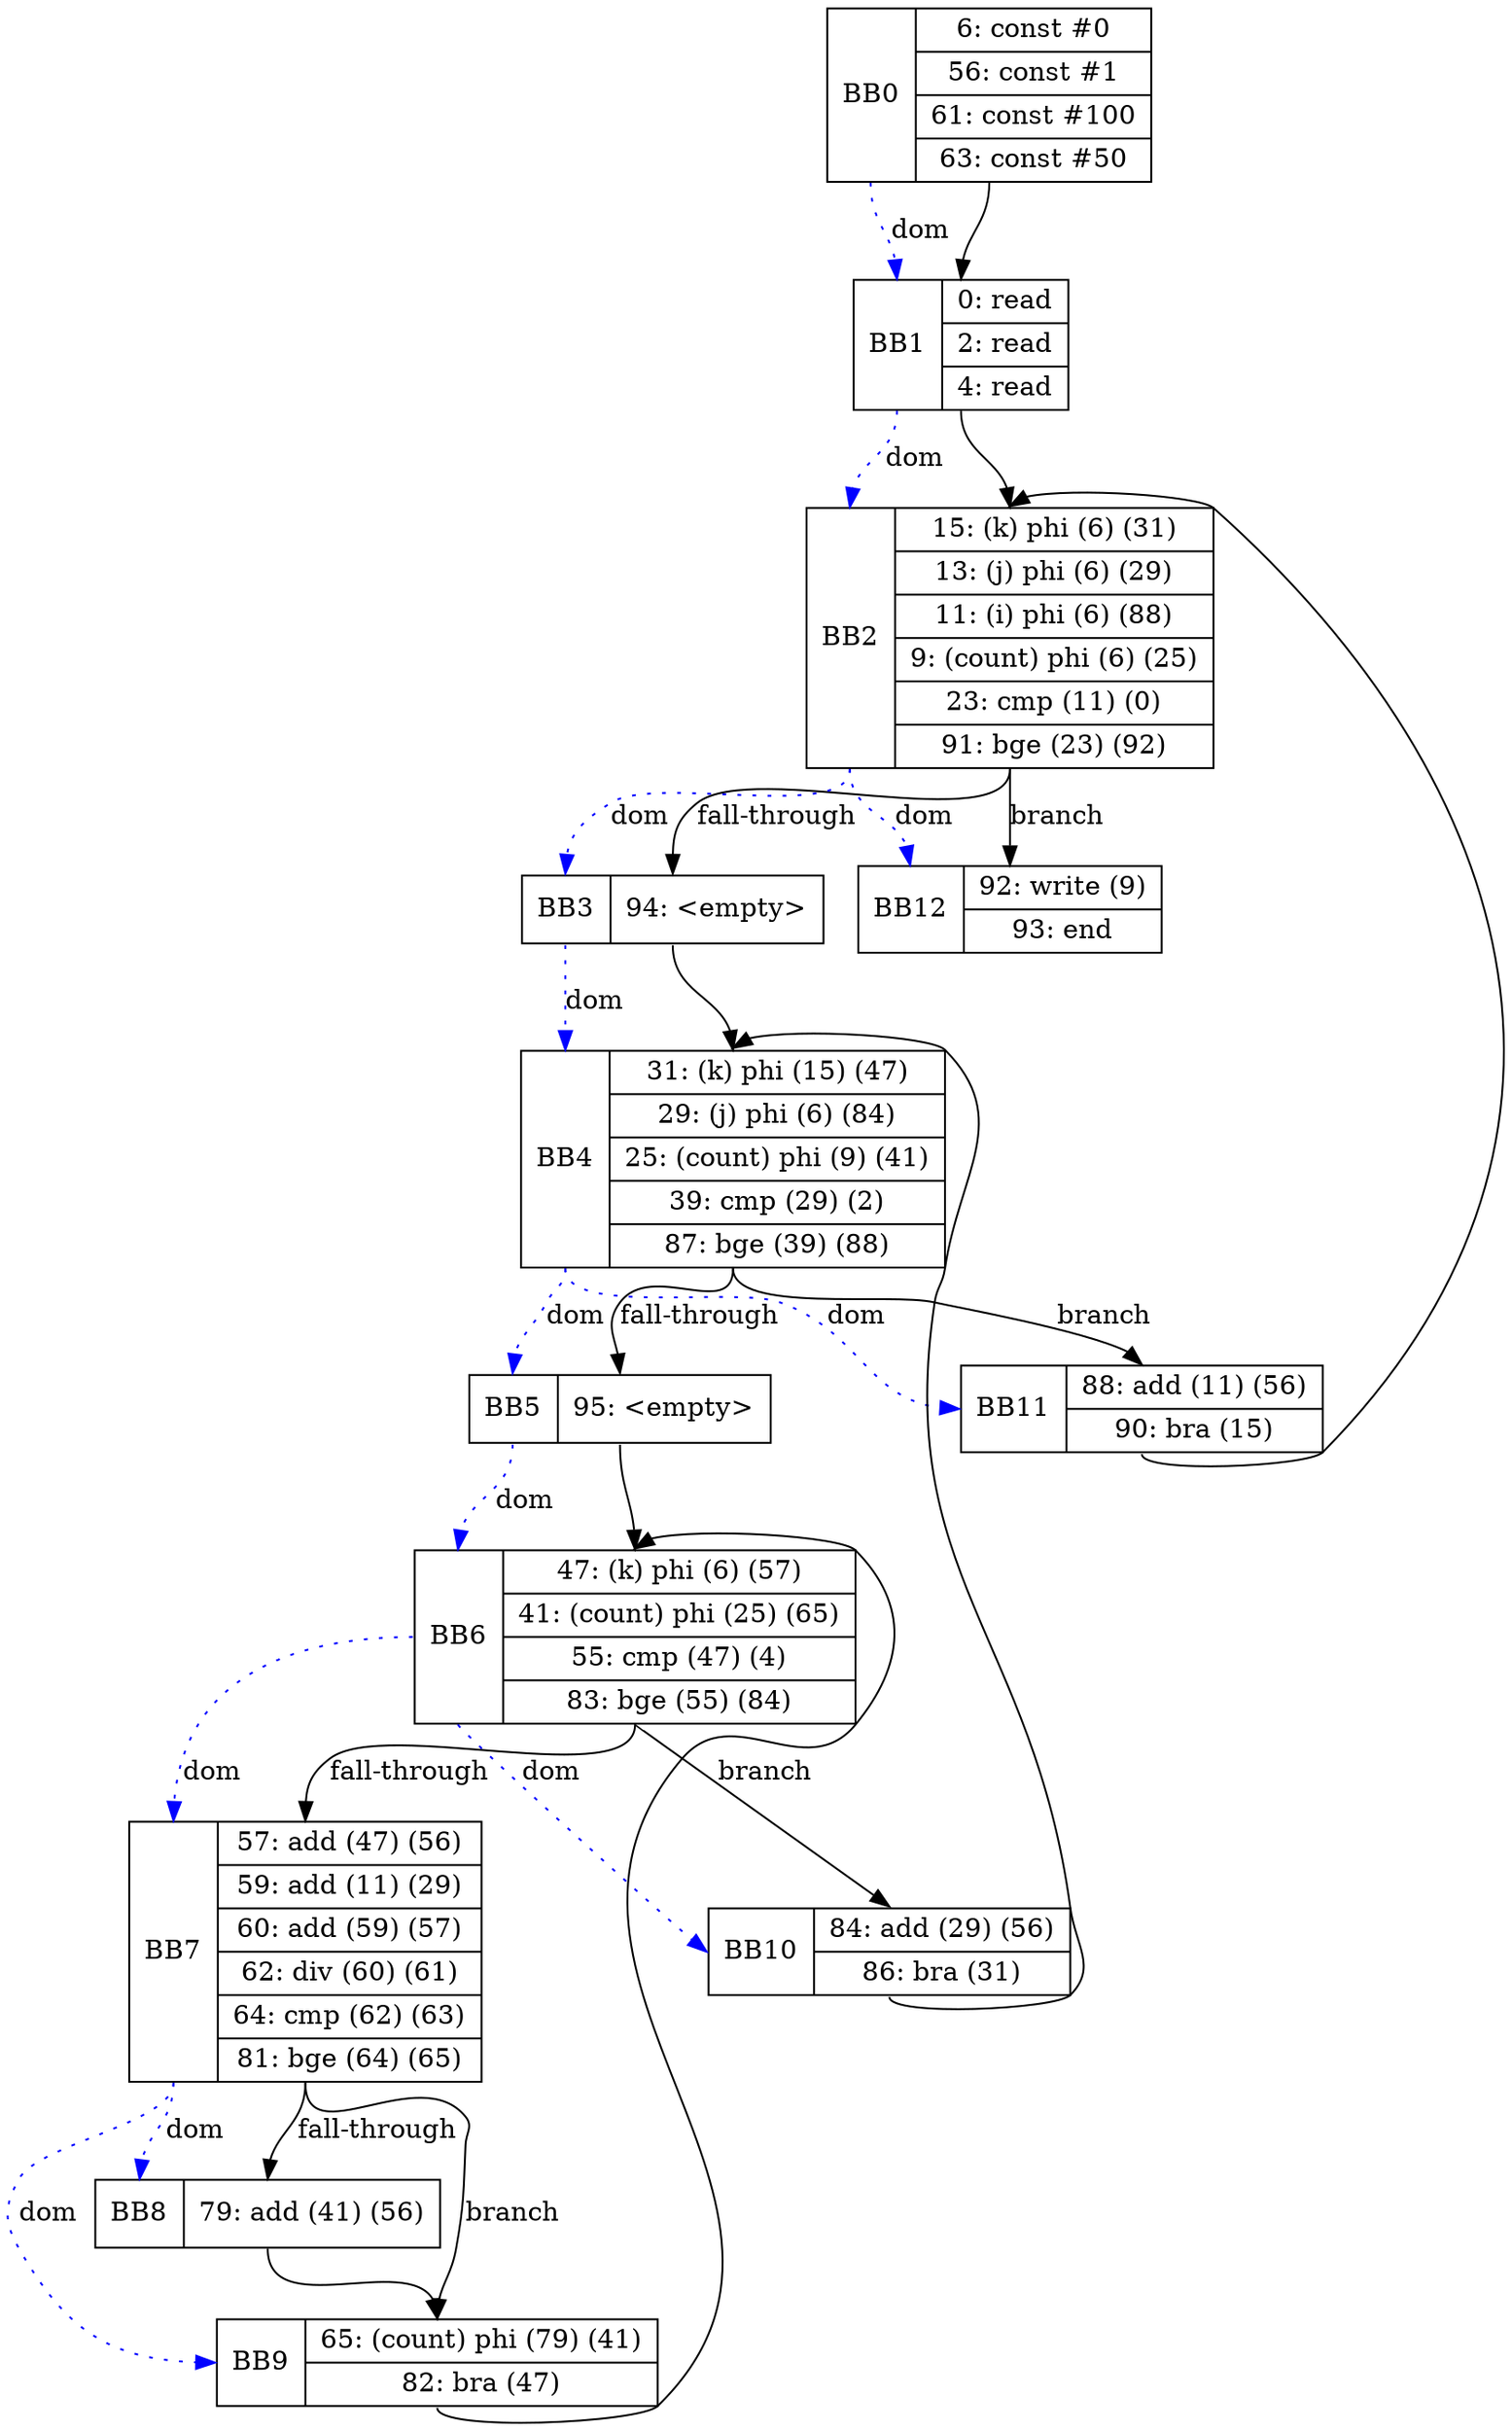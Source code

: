 digraph G {
	bb0 [shape=record, label="<b>BB0 | { 6: const #0 | 56: const #1 | 61: const #100 | 63: const #50 }"];


	bb1 [shape=record, label="<b>BB1 | { 0: read | 2: read | 4: read }"];
	bb1:s -> bb2:n ;
	bb0:b -> bb1:b [color=blue, style=dotted, label="dom"];


	bb2 [shape=record, label="<b>BB2 | { 15: (k) phi (6) (31) | 13: (j) phi (6) (29) | 11: (i) phi (6) (88) | 9: (count) phi (6) (25) | 23: cmp (11) (0) | 91: bge (23) (92) }"];
	bb2:s -> bb3:n [label="fall-through"];
	bb2:s -> bb12:n [label="branch"];
	bb1:b -> bb2:b [color=blue, style=dotted, label="dom"];


	bb3 [shape=record, label="<b>BB3 | { 94: \<empty\> }"];
	bb3:s -> bb4:n ;
	bb2:b -> bb3:b [color=blue, style=dotted, label="dom"];


	bb4 [shape=record, label="<b>BB4 | { 31: (k) phi (15) (47) | 29: (j) phi (6) (84) | 25: (count) phi (9) (41) | 39: cmp (29) (2) | 87: bge (39) (88) }"];
	bb4:s -> bb5:n [label="fall-through"];
	bb4:s -> bb11:n [label="branch"];
	bb3:b -> bb4:b [color=blue, style=dotted, label="dom"];


	bb5 [shape=record, label="<b>BB5 | { 95: \<empty\> }"];
	bb5:s -> bb6:n ;
	bb4:b -> bb5:b [color=blue, style=dotted, label="dom"];


	bb6 [shape=record, label="<b>BB6 | { 47: (k) phi (6) (57) | 41: (count) phi (25) (65) | 55: cmp (47) (4) | 83: bge (55) (84) }"];
	bb6:s -> bb7:n [label="fall-through"];
	bb6:s -> bb10:n [label="branch"];
	bb5:b -> bb6:b [color=blue, style=dotted, label="dom"];


	bb7 [shape=record, label="<b>BB7 | { 57: add (47) (56) | 59: add (11) (29) | 60: add (59) (57) | 62: div (60) (61) | 64: cmp (62) (63) | 81: bge (64) (65) }"];
	bb7:s -> bb8:n [label="fall-through"];
	bb7:s -> bb9:n [label="branch"];
	bb6:b -> bb7:b [color=blue, style=dotted, label="dom"];


	bb8 [shape=record, label="<b>BB8 | { 79: add (41) (56) }"];
	bb8:s -> bb9:n ;
	bb7:b -> bb8:b [color=blue, style=dotted, label="dom"];


	bb9 [shape=record, label="<b>BB9 | { 65: (count) phi (79) (41) | 82: bra (47) }"];
	bb9:s -> bb6:n ;
	bb7:b -> bb9:b [color=blue, style=dotted, label="dom"];


	bb10 [shape=record, label="<b>BB10 | { 84: add (29) (56) | 86: bra (31) }"];
	bb10:s -> bb4:n ;
	bb6:b -> bb10:b [color=blue, style=dotted, label="dom"];


	bb11 [shape=record, label="<b>BB11 | { 88: add (11) (56) | 90: bra (15) }"];
	bb11:s -> bb2:n ;
	bb4:b -> bb11:b [color=blue, style=dotted, label="dom"];


	bb12 [shape=record, label="<b>BB12 | { 92: write (9) | 93: end }"];
	bb2:b -> bb12:b [color=blue, style=dotted, label="dom"];


	bb0:s -> bb1:n
}